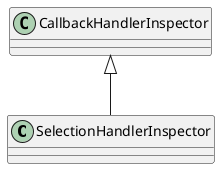 @startuml
class SelectionHandlerInspector {
}
CallbackHandlerInspector <|-- SelectionHandlerInspector
@enduml
